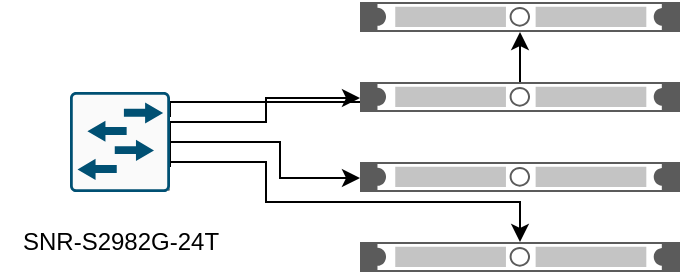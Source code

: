 <mxfile version="13.7.9" type="github"><diagram id="F7xgFaGj4VB6nLWe5UGR" name="Page-1"><mxGraphModel dx="1422" dy="770" grid="1" gridSize="10" guides="1" tooltips="1" connect="1" arrows="1" fold="1" page="1" pageScale="1" pageWidth="827" pageHeight="1169" math="0" shadow="0"><root><mxCell id="0"/><mxCell id="1" parent="0"/><mxCell id="4S_U7BGDiCYhJZUOM0tg-42" style="edgeStyle=orthogonalEdgeStyle;rounded=0;orthogonalLoop=1;jettySize=auto;html=1;exitX=1;exitY=0.25;exitDx=0;exitDy=0;exitPerimeter=0;" edge="1" parent="1" source="4S_U7BGDiCYhJZUOM0tg-10" target="4S_U7BGDiCYhJZUOM0tg-26"><mxGeometry relative="1" as="geometry"><Array as="points"><mxPoint x="425" y="400"/><mxPoint x="600" y="400"/></Array></mxGeometry></mxCell><mxCell id="4S_U7BGDiCYhJZUOM0tg-43" style="edgeStyle=orthogonalEdgeStyle;rounded=0;orthogonalLoop=1;jettySize=auto;html=1;exitX=1;exitY=0.5;exitDx=0;exitDy=0;exitPerimeter=0;" edge="1" parent="1" source="4S_U7BGDiCYhJZUOM0tg-10" target="4S_U7BGDiCYhJZUOM0tg-27"><mxGeometry relative="1" as="geometry"><Array as="points"><mxPoint x="425" y="410"/><mxPoint x="473" y="410"/><mxPoint x="473" y="398"/></Array></mxGeometry></mxCell><mxCell id="4S_U7BGDiCYhJZUOM0tg-44" style="edgeStyle=orthogonalEdgeStyle;rounded=0;orthogonalLoop=1;jettySize=auto;html=1;exitX=1;exitY=0.75;exitDx=0;exitDy=0;exitPerimeter=0;" edge="1" parent="1" source="4S_U7BGDiCYhJZUOM0tg-10" target="4S_U7BGDiCYhJZUOM0tg-28"><mxGeometry relative="1" as="geometry"><Array as="points"><mxPoint x="425" y="420"/><mxPoint x="480" y="420"/><mxPoint x="480" y="438"/></Array></mxGeometry></mxCell><mxCell id="4S_U7BGDiCYhJZUOM0tg-45" style="edgeStyle=orthogonalEdgeStyle;rounded=0;orthogonalLoop=1;jettySize=auto;html=1;exitX=0.985;exitY=0.985;exitDx=0;exitDy=0;exitPerimeter=0;" edge="1" parent="1" source="4S_U7BGDiCYhJZUOM0tg-10" target="4S_U7BGDiCYhJZUOM0tg-30"><mxGeometry relative="1" as="geometry"><Array as="points"><mxPoint x="424" y="430"/><mxPoint x="473" y="430"/><mxPoint x="473" y="450"/><mxPoint x="600" y="450"/></Array></mxGeometry></mxCell><mxCell id="4S_U7BGDiCYhJZUOM0tg-10" value="" style="points=[[0.015,0.015,0],[0.985,0.015,0],[0.985,0.985,0],[0.015,0.985,0],[0.25,0,0],[0.5,0,0],[0.75,0,0],[1,0.25,0],[1,0.5,0],[1,0.75,0],[0.75,1,0],[0.5,1,0],[0.25,1,0],[0,0.75,0],[0,0.5,0],[0,0.25,0]];verticalLabelPosition=bottom;html=1;verticalAlign=top;aspect=fixed;align=center;pointerEvents=1;shape=mxgraph.cisco19.rect;prIcon=l2_switch;fillColor=#FAFAFA;strokeColor=#005073;" vertex="1" parent="1"><mxGeometry x="375" y="395" width="50" height="50" as="geometry"/></mxCell><mxCell id="4S_U7BGDiCYhJZUOM0tg-22" value="&lt;span class=&quot;text-bold&quot;&gt; &lt;/span&gt; &lt;div class=&quot;sku-info-card&quot; title=&quot;Нажмите, чтобы скопировать артикул в буфер обмена&quot;&gt;&lt;span&gt; SNR-S2982G-24T&lt;/span&gt;&lt;/div&gt;" style="text;html=1;align=center;verticalAlign=middle;resizable=0;points=[];autosize=1;" vertex="1" parent="1"><mxGeometry x="340" y="460" width="120" height="20" as="geometry"/></mxCell><mxCell id="4S_U7BGDiCYhJZUOM0tg-26" value="" style="strokeColor=#666666;html=1;labelPosition=right;align=left;spacingLeft=15;shadow=0;dashed=0;outlineConnect=0;shape=mxgraph.rack.general.1u_rack_server;" vertex="1" parent="1"><mxGeometry x="520" y="350" width="160" height="15" as="geometry"/></mxCell><mxCell id="4S_U7BGDiCYhJZUOM0tg-27" value="" style="strokeColor=#666666;html=1;labelPosition=right;align=left;spacingLeft=15;shadow=0;dashed=0;outlineConnect=0;shape=mxgraph.rack.general.1u_rack_server;" vertex="1" parent="1"><mxGeometry x="520" y="390" width="160" height="15" as="geometry"/></mxCell><mxCell id="4S_U7BGDiCYhJZUOM0tg-28" value="" style="strokeColor=#666666;html=1;labelPosition=right;align=left;spacingLeft=15;shadow=0;dashed=0;outlineConnect=0;shape=mxgraph.rack.general.1u_rack_server;" vertex="1" parent="1"><mxGeometry x="520" y="430" width="160" height="15" as="geometry"/></mxCell><mxCell id="4S_U7BGDiCYhJZUOM0tg-30" value="" style="strokeColor=#666666;html=1;labelPosition=right;align=left;spacingLeft=15;shadow=0;dashed=0;outlineConnect=0;shape=mxgraph.rack.general.1u_rack_server;" vertex="1" parent="1"><mxGeometry x="520" y="470" width="160" height="15" as="geometry"/></mxCell></root></mxGraphModel></diagram></mxfile>